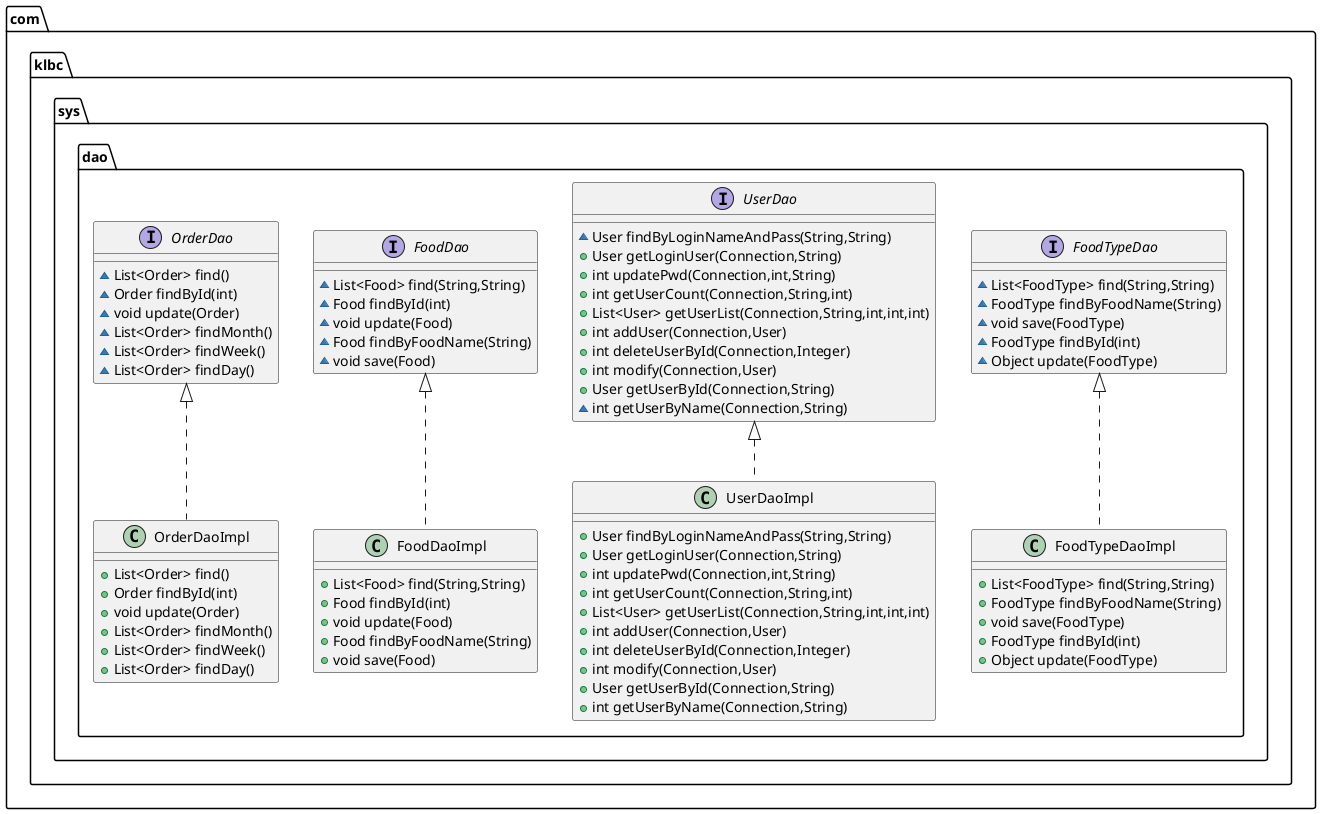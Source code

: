 @startuml
class com.klbc.sys.dao.FoodTypeDaoImpl {
+ List<FoodType> find(String,String)
+ FoodType findByFoodName(String)
+ void save(FoodType)
+ FoodType findById(int)
+ Object update(FoodType)
}
class com.klbc.sys.dao.FoodDaoImpl {
+ List<Food> find(String,String)
+ Food findById(int)
+ void update(Food)
+ Food findByFoodName(String)
+ void save(Food)
}
interface com.klbc.sys.dao.FoodTypeDao {
~ List<FoodType> find(String,String)
~ FoodType findByFoodName(String)
~ void save(FoodType)
~ FoodType findById(int)
~ Object update(FoodType)
}
interface com.klbc.sys.dao.UserDao {
~ User findByLoginNameAndPass(String,String)
+ User getLoginUser(Connection,String)
+ int updatePwd(Connection,int,String)
+ int getUserCount(Connection,String,int)
+ List<User> getUserList(Connection,String,int,int,int)
+ int addUser(Connection,User)
+ int deleteUserById(Connection,Integer)
+ int modify(Connection,User)
+ User getUserById(Connection,String)
~ int getUserByName(Connection,String)
}
interface com.klbc.sys.dao.FoodDao {
~ List<Food> find(String,String)
~ Food findById(int)
~ void update(Food)
~ Food findByFoodName(String)
~ void save(Food)
}
interface com.klbc.sys.dao.OrderDao {
~ List<Order> find()
~ Order findById(int)
~ void update(Order)
~ List<Order> findMonth()
~ List<Order> findWeek()
~ List<Order> findDay()
}
class com.klbc.sys.dao.OrderDaoImpl {
+ List<Order> find()
+ Order findById(int)
+ void update(Order)
+ List<Order> findMonth()
+ List<Order> findWeek()
+ List<Order> findDay()
}
class com.klbc.sys.dao.UserDaoImpl {
+ User findByLoginNameAndPass(String,String)
+ User getLoginUser(Connection,String)
+ int updatePwd(Connection,int,String)
+ int getUserCount(Connection,String,int)
+ List<User> getUserList(Connection,String,int,int,int)
+ int addUser(Connection,User)
+ int deleteUserById(Connection,Integer)
+ int modify(Connection,User)
+ User getUserById(Connection,String)
+ int getUserByName(Connection,String)
}


com.klbc.sys.dao.FoodTypeDao <|.. com.klbc.sys.dao.FoodTypeDaoImpl
com.klbc.sys.dao.FoodDao <|.. com.klbc.sys.dao.FoodDaoImpl
com.klbc.sys.dao.OrderDao <|.. com.klbc.sys.dao.OrderDaoImpl
com.klbc.sys.dao.UserDao <|.. com.klbc.sys.dao.UserDaoImpl
@enduml